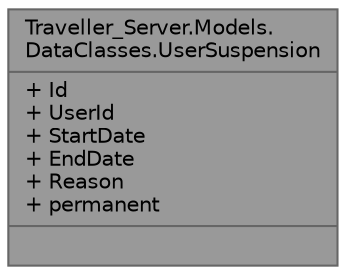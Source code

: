digraph "Traveller_Server.Models.DataClasses.UserSuspension"
{
 // LATEX_PDF_SIZE
  bgcolor="transparent";
  edge [fontname=Helvetica,fontsize=10,labelfontname=Helvetica,labelfontsize=10];
  node [fontname=Helvetica,fontsize=10,shape=box,height=0.2,width=0.4];
  Node1 [shape=record,label="{Traveller_Server.Models.\lDataClasses.UserSuspension\n|+ Id\l+ UserId\l+ StartDate\l+ EndDate\l+ Reason\l+ permanent\l|}",height=0.2,width=0.4,color="gray40", fillcolor="grey60", style="filled", fontcolor="black",tooltip="Data class of user suspension. Represents a suspension of a user due to bad behaviour."];
}
